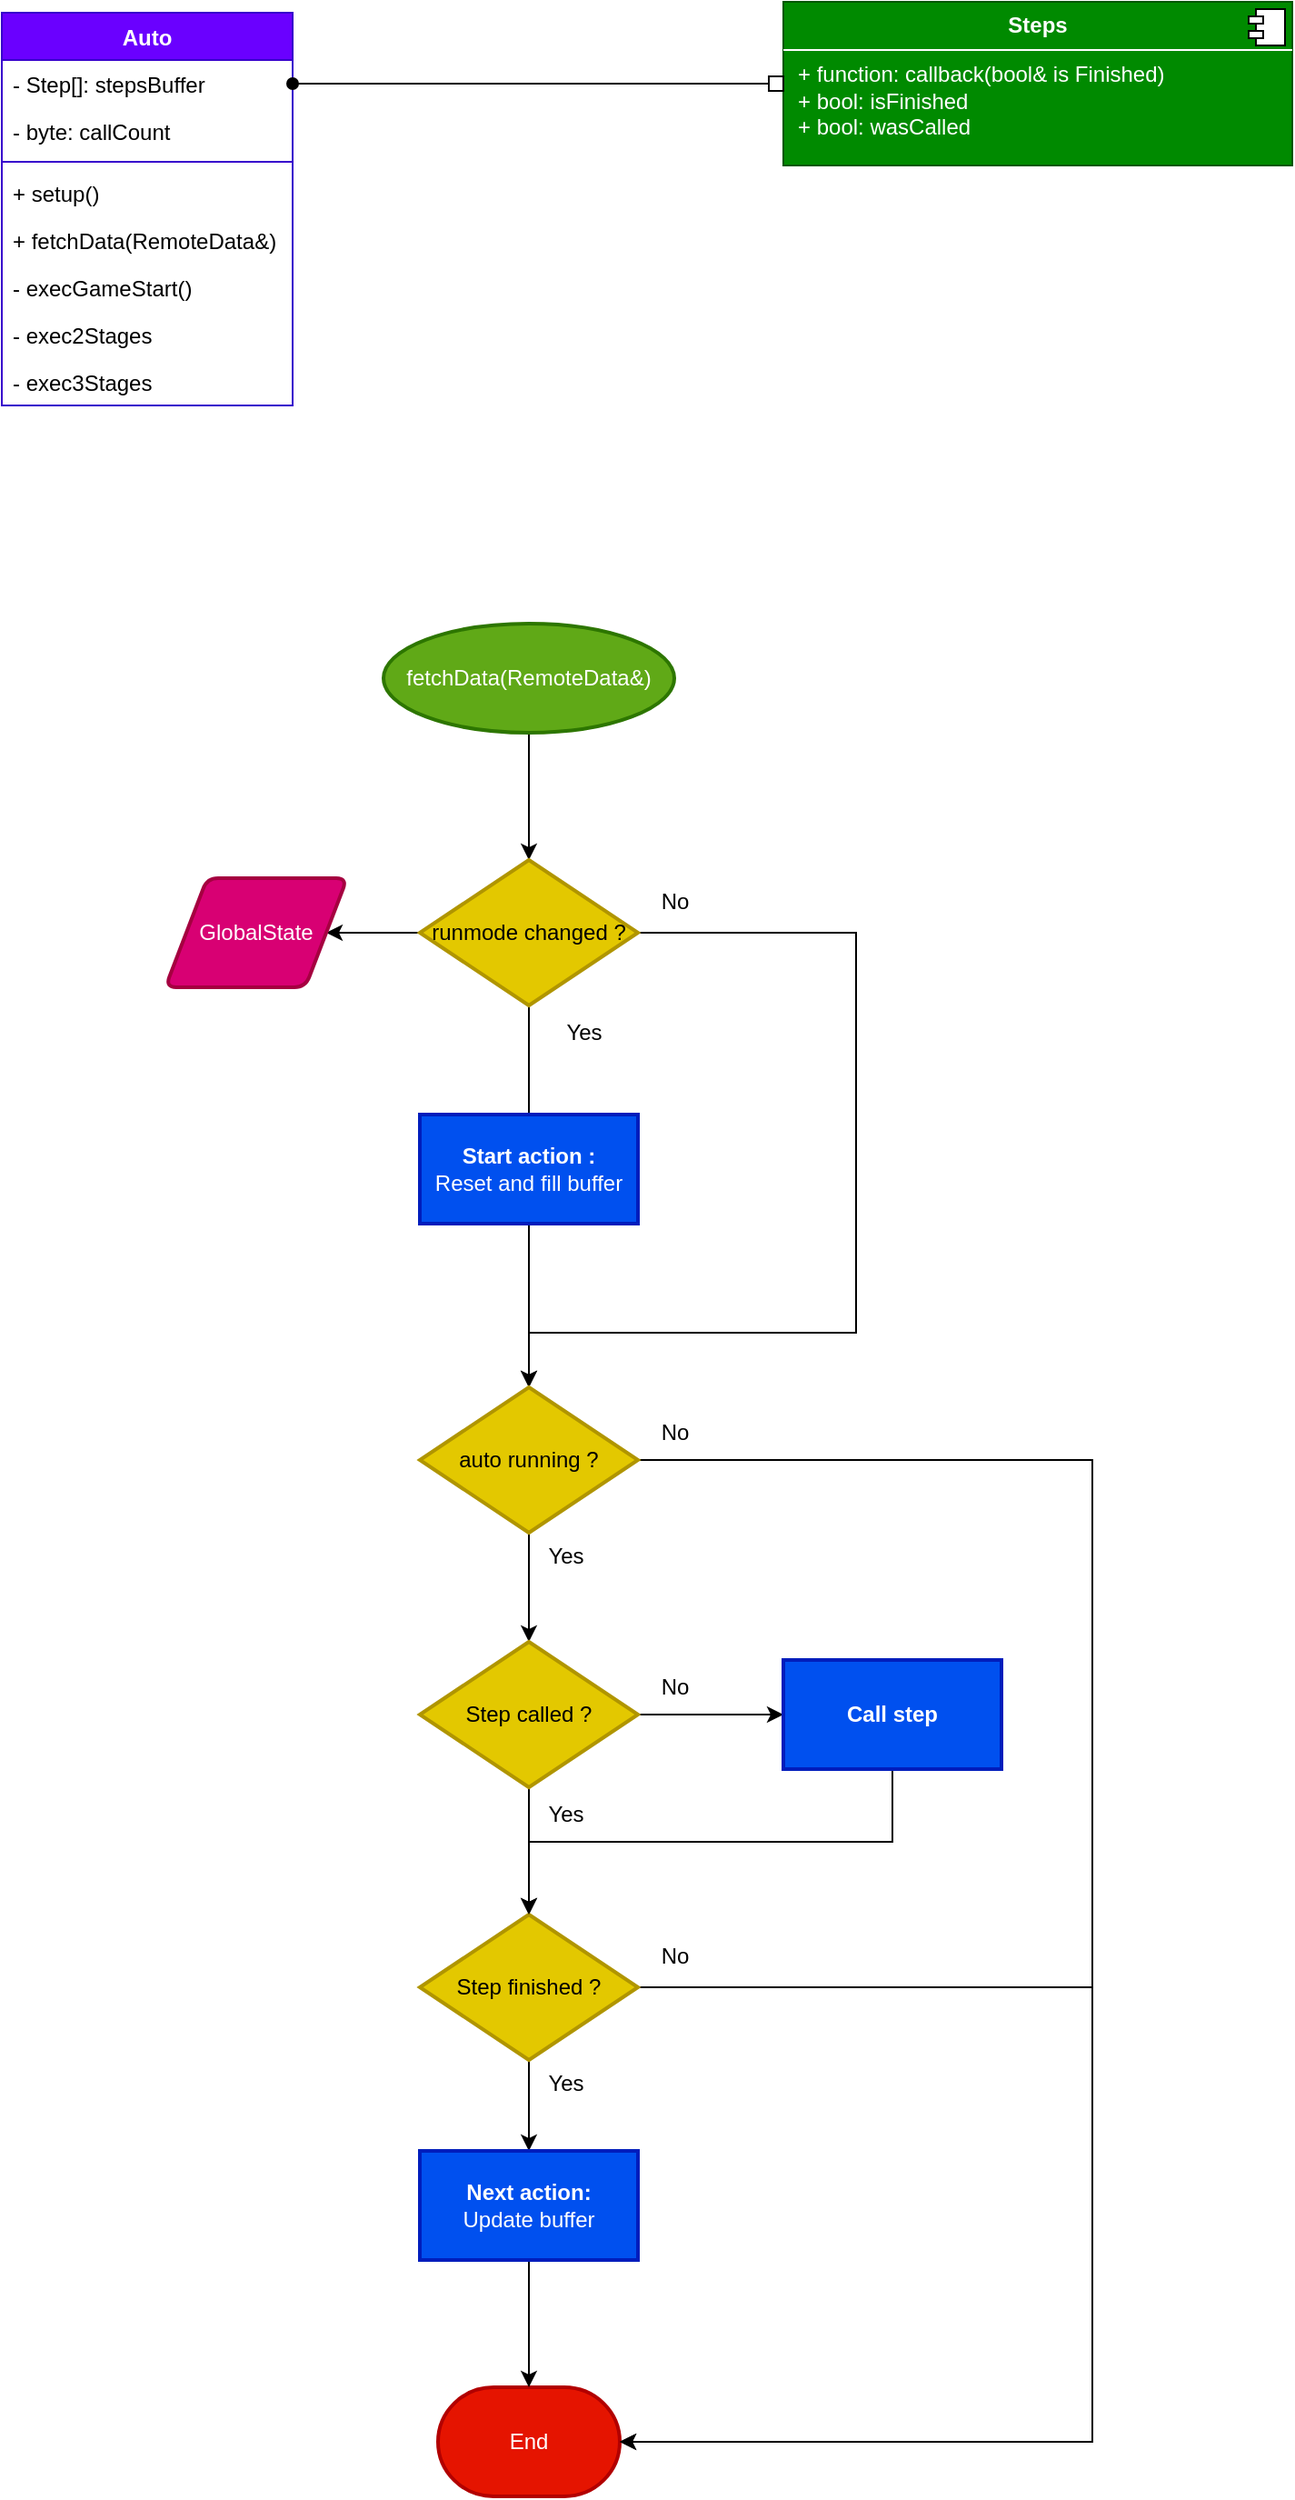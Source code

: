 <mxfile version="26.0.16">
  <diagram name="Page-1" id="W0ufF1aa6dRPiHGxZgUF">
    <mxGraphModel dx="1209" dy="752" grid="1" gridSize="10" guides="1" tooltips="1" connect="1" arrows="1" fold="1" page="1" pageScale="1" pageWidth="850" pageHeight="1100" math="0" shadow="0">
      <root>
        <mxCell id="0" />
        <mxCell id="1" parent="0" />
        <mxCell id="KQzsQCtYIXzzXKB5vo0p-1" value="Auto" style="swimlane;fontStyle=1;align=center;verticalAlign=top;childLayout=stackLayout;horizontal=1;startSize=26;horizontalStack=0;resizeParent=1;resizeParentMax=0;resizeLast=0;collapsible=1;marginBottom=0;whiteSpace=wrap;html=1;fillColor=#6a00ff;fontColor=#ffffff;strokeColor=#3700CC;" parent="1" vertex="1">
          <mxGeometry x="200" y="334" width="160" height="216" as="geometry" />
        </mxCell>
        <mxCell id="KQzsQCtYIXzzXKB5vo0p-9" value="- Step[]: stepsBuffer" style="text;strokeColor=none;fillColor=none;align=left;verticalAlign=top;spacingLeft=4;spacingRight=4;overflow=hidden;rotatable=0;points=[[0,0.5],[1,0.5]];portConstraint=eastwest;whiteSpace=wrap;html=1;" parent="KQzsQCtYIXzzXKB5vo0p-1" vertex="1">
          <mxGeometry y="26" width="160" height="26" as="geometry" />
        </mxCell>
        <mxCell id="KQzsQCtYIXzzXKB5vo0p-10" value="- byte: callCount" style="text;strokeColor=none;fillColor=none;align=left;verticalAlign=top;spacingLeft=4;spacingRight=4;overflow=hidden;rotatable=0;points=[[0,0.5],[1,0.5]];portConstraint=eastwest;whiteSpace=wrap;html=1;" parent="KQzsQCtYIXzzXKB5vo0p-1" vertex="1">
          <mxGeometry y="52" width="160" height="26" as="geometry" />
        </mxCell>
        <mxCell id="KQzsQCtYIXzzXKB5vo0p-3" value="" style="line;strokeWidth=1;fillColor=none;align=left;verticalAlign=middle;spacingTop=-1;spacingLeft=3;spacingRight=3;rotatable=0;labelPosition=right;points=[];portConstraint=eastwest;strokeColor=inherit;" parent="KQzsQCtYIXzzXKB5vo0p-1" vertex="1">
          <mxGeometry y="78" width="160" height="8" as="geometry" />
        </mxCell>
        <mxCell id="KQzsQCtYIXzzXKB5vo0p-4" value="+ setup()" style="text;strokeColor=none;fillColor=none;align=left;verticalAlign=top;spacingLeft=4;spacingRight=4;overflow=hidden;rotatable=0;points=[[0,0.5],[1,0.5]];portConstraint=eastwest;whiteSpace=wrap;html=1;" parent="KQzsQCtYIXzzXKB5vo0p-1" vertex="1">
          <mxGeometry y="86" width="160" height="26" as="geometry" />
        </mxCell>
        <mxCell id="KQzsQCtYIXzzXKB5vo0p-5" value="+ fetchData(RemoteData&amp;amp;)" style="text;strokeColor=none;fillColor=none;align=left;verticalAlign=top;spacingLeft=4;spacingRight=4;overflow=hidden;rotatable=0;points=[[0,0.5],[1,0.5]];portConstraint=eastwest;whiteSpace=wrap;html=1;" parent="KQzsQCtYIXzzXKB5vo0p-1" vertex="1">
          <mxGeometry y="112" width="160" height="26" as="geometry" />
        </mxCell>
        <mxCell id="KQzsQCtYIXzzXKB5vo0p-6" value="- execGameStart()" style="text;strokeColor=none;fillColor=none;align=left;verticalAlign=top;spacingLeft=4;spacingRight=4;overflow=hidden;rotatable=0;points=[[0,0.5],[1,0.5]];portConstraint=eastwest;whiteSpace=wrap;html=1;" parent="KQzsQCtYIXzzXKB5vo0p-1" vertex="1">
          <mxGeometry y="138" width="160" height="26" as="geometry" />
        </mxCell>
        <mxCell id="KQzsQCtYIXzzXKB5vo0p-7" value="- exec2Stages" style="text;strokeColor=none;fillColor=none;align=left;verticalAlign=top;spacingLeft=4;spacingRight=4;overflow=hidden;rotatable=0;points=[[0,0.5],[1,0.5]];portConstraint=eastwest;whiteSpace=wrap;html=1;" parent="KQzsQCtYIXzzXKB5vo0p-1" vertex="1">
          <mxGeometry y="164" width="160" height="26" as="geometry" />
        </mxCell>
        <mxCell id="KQzsQCtYIXzzXKB5vo0p-8" value="- exec3Stages" style="text;strokeColor=none;fillColor=none;align=left;verticalAlign=top;spacingLeft=4;spacingRight=4;overflow=hidden;rotatable=0;points=[[0,0.5],[1,0.5]];portConstraint=eastwest;whiteSpace=wrap;html=1;" parent="KQzsQCtYIXzzXKB5vo0p-1" vertex="1">
          <mxGeometry y="190" width="160" height="26" as="geometry" />
        </mxCell>
        <mxCell id="KQzsQCtYIXzzXKB5vo0p-11" value="&lt;p style=&quot;margin:0px;margin-top:6px;text-align:center;&quot;&gt;&lt;b&gt;Steps&lt;/b&gt;&lt;/p&gt;&lt;hr size=&quot;1&quot; style=&quot;border-style:solid;&quot;&gt;&lt;p style=&quot;margin:0px;margin-left:8px;&quot;&gt;+ function: callback(bool&amp;amp; is Finished)&lt;/p&gt;&lt;p style=&quot;margin:0px;margin-left:8px;&quot;&gt;+ bool: isFinished&lt;/p&gt;&lt;p style=&quot;margin:0px;margin-left:8px;&quot;&gt;+ bool: wasCalled&lt;/p&gt;" style="align=left;overflow=fill;html=1;dropTarget=0;whiteSpace=wrap;fillColor=#008a00;fontColor=#ffffff;strokeColor=#005700;" parent="1" vertex="1">
          <mxGeometry x="630" y="328" width="280" height="90" as="geometry" />
        </mxCell>
        <mxCell id="KQzsQCtYIXzzXKB5vo0p-12" value="" style="shape=component;jettyWidth=8;jettyHeight=4;" parent="KQzsQCtYIXzzXKB5vo0p-11" vertex="1">
          <mxGeometry x="1" width="20" height="20" relative="1" as="geometry">
            <mxPoint x="-24" y="4" as="offset" />
          </mxGeometry>
        </mxCell>
        <mxCell id="KQzsQCtYIXzzXKB5vo0p-13" style="edgeStyle=orthogonalEdgeStyle;rounded=0;orthogonalLoop=1;jettySize=auto;html=1;startArrow=oval;startFill=1;endArrow=box;endFill=0;" parent="1" source="KQzsQCtYIXzzXKB5vo0p-9" target="KQzsQCtYIXzzXKB5vo0p-11" edge="1">
          <mxGeometry relative="1" as="geometry" />
        </mxCell>
        <mxCell id="KQzsQCtYIXzzXKB5vo0p-17" value="" style="edgeStyle=orthogonalEdgeStyle;rounded=0;orthogonalLoop=1;jettySize=auto;html=1;" parent="1" source="KQzsQCtYIXzzXKB5vo0p-15" target="KQzsQCtYIXzzXKB5vo0p-16" edge="1">
          <mxGeometry relative="1" as="geometry" />
        </mxCell>
        <mxCell id="KQzsQCtYIXzzXKB5vo0p-15" value="&lt;span style=&quot;color: rgb(255, 255, 255); text-align: left;&quot;&gt;fetchData(RemoteData&amp;amp;)&lt;/span&gt;" style="strokeWidth=2;html=1;shape=mxgraph.flowchart.start_1;whiteSpace=wrap;fillColor=#60a917;fontColor=#ffffff;strokeColor=#2D7600;" parent="1" vertex="1">
          <mxGeometry x="410" y="670" width="160" height="60" as="geometry" />
        </mxCell>
        <mxCell id="KQzsQCtYIXzzXKB5vo0p-24" value="" style="edgeStyle=orthogonalEdgeStyle;rounded=0;orthogonalLoop=1;jettySize=auto;html=1;" parent="1" source="KQzsQCtYIXzzXKB5vo0p-16" edge="1">
          <mxGeometry relative="1" as="geometry">
            <mxPoint x="490" y="970" as="targetPoint" />
          </mxGeometry>
        </mxCell>
        <mxCell id="KQzsQCtYIXzzXKB5vo0p-28" style="edgeStyle=orthogonalEdgeStyle;rounded=0;orthogonalLoop=1;jettySize=auto;html=1;" parent="1" source="KQzsQCtYIXzzXKB5vo0p-16" target="KQzsQCtYIXzzXKB5vo0p-26" edge="1">
          <mxGeometry relative="1" as="geometry" />
        </mxCell>
        <mxCell id="KQzsQCtYIXzzXKB5vo0p-35" style="edgeStyle=orthogonalEdgeStyle;rounded=0;orthogonalLoop=1;jettySize=auto;html=1;entryX=0.5;entryY=0;entryDx=0;entryDy=0;" parent="1" source="KQzsQCtYIXzzXKB5vo0p-16" target="KQzsQCtYIXzzXKB5vo0p-32" edge="1">
          <mxGeometry relative="1" as="geometry">
            <Array as="points">
              <mxPoint x="670" y="840" />
              <mxPoint x="670" y="1060" />
              <mxPoint x="490" y="1060" />
            </Array>
          </mxGeometry>
        </mxCell>
        <mxCell id="KQzsQCtYIXzzXKB5vo0p-16" value="runmode changed ?" style="rhombus;whiteSpace=wrap;html=1;fillColor=#e3c800;strokeColor=#B09500;fontColor=#000000;strokeWidth=2;" parent="1" vertex="1">
          <mxGeometry x="430" y="800" width="120" height="80" as="geometry" />
        </mxCell>
        <mxCell id="KQzsQCtYIXzzXKB5vo0p-18" value="End" style="strokeWidth=2;html=1;shape=mxgraph.flowchart.terminator;whiteSpace=wrap;fillColor=#e51400;fontColor=#ffffff;strokeColor=#B20000;" parent="1" vertex="1">
          <mxGeometry x="440" y="1640" width="100" height="60" as="geometry" />
        </mxCell>
        <mxCell id="KQzsQCtYIXzzXKB5vo0p-20" value="No" style="text;html=1;align=center;verticalAlign=middle;resizable=0;points=[];autosize=1;strokeColor=none;fillColor=none;" parent="1" vertex="1">
          <mxGeometry x="550" y="808" width="40" height="30" as="geometry" />
        </mxCell>
        <mxCell id="KQzsQCtYIXzzXKB5vo0p-25" value="Yes" style="text;html=1;align=center;verticalAlign=middle;resizable=0;points=[];autosize=1;strokeColor=none;fillColor=none;" parent="1" vertex="1">
          <mxGeometry x="500" y="880" width="40" height="30" as="geometry" />
        </mxCell>
        <mxCell id="KQzsQCtYIXzzXKB5vo0p-26" value="GlobalState" style="shape=parallelogram;html=1;strokeWidth=2;perimeter=parallelogramPerimeter;whiteSpace=wrap;rounded=1;arcSize=12;size=0.23;fillColor=#d80073;fontColor=#ffffff;strokeColor=#A50040;" parent="1" vertex="1">
          <mxGeometry x="290" y="810" width="100" height="60" as="geometry" />
        </mxCell>
        <mxCell id="KQzsQCtYIXzzXKB5vo0p-36" style="edgeStyle=orthogonalEdgeStyle;rounded=0;orthogonalLoop=1;jettySize=auto;html=1;" parent="1" source="KQzsQCtYIXzzXKB5vo0p-30" target="KQzsQCtYIXzzXKB5vo0p-32" edge="1">
          <mxGeometry relative="1" as="geometry" />
        </mxCell>
        <mxCell id="KQzsQCtYIXzzXKB5vo0p-30" value="&lt;b&gt;Start action :&lt;/b&gt;&lt;div&gt;Reset and fill buffer&lt;/div&gt;" style="whiteSpace=wrap;html=1;fillColor=#0050ef;strokeColor=#001DBC;fontColor=#ffffff;strokeWidth=2;" parent="1" vertex="1">
          <mxGeometry x="430" y="940" width="120" height="60" as="geometry" />
        </mxCell>
        <mxCell id="KQzsQCtYIXzzXKB5vo0p-37" style="edgeStyle=orthogonalEdgeStyle;rounded=0;orthogonalLoop=1;jettySize=auto;html=1;" parent="1" source="KQzsQCtYIXzzXKB5vo0p-32" target="KQzsQCtYIXzzXKB5vo0p-18" edge="1">
          <mxGeometry relative="1" as="geometry">
            <Array as="points">
              <mxPoint x="800" y="1130" />
              <mxPoint x="800" y="1670" />
            </Array>
          </mxGeometry>
        </mxCell>
        <mxCell id="KQzsQCtYIXzzXKB5vo0p-41" style="edgeStyle=orthogonalEdgeStyle;rounded=0;orthogonalLoop=1;jettySize=auto;html=1;" parent="1" source="KQzsQCtYIXzzXKB5vo0p-32" target="KQzsQCtYIXzzXKB5vo0p-43" edge="1">
          <mxGeometry relative="1" as="geometry">
            <mxPoint x="490" y="1230" as="targetPoint" />
          </mxGeometry>
        </mxCell>
        <mxCell id="KQzsQCtYIXzzXKB5vo0p-32" value="auto running ?" style="rhombus;whiteSpace=wrap;html=1;fillColor=#e3c800;strokeColor=#B09500;fontColor=#000000;strokeWidth=2;" parent="1" vertex="1">
          <mxGeometry x="430" y="1090" width="120" height="80" as="geometry" />
        </mxCell>
        <mxCell id="KQzsQCtYIXzzXKB5vo0p-38" value="No" style="text;html=1;align=center;verticalAlign=middle;resizable=0;points=[];autosize=1;strokeColor=none;fillColor=none;" parent="1" vertex="1">
          <mxGeometry x="550" y="1100" width="40" height="30" as="geometry" />
        </mxCell>
        <mxCell id="KQzsQCtYIXzzXKB5vo0p-42" value="Yes" style="text;html=1;align=center;verticalAlign=middle;resizable=0;points=[];autosize=1;strokeColor=none;fillColor=none;" parent="1" vertex="1">
          <mxGeometry x="490" y="1168" width="40" height="30" as="geometry" />
        </mxCell>
        <mxCell id="KQzsQCtYIXzzXKB5vo0p-46" style="edgeStyle=orthogonalEdgeStyle;rounded=0;orthogonalLoop=1;jettySize=auto;html=1;" parent="1" source="KQzsQCtYIXzzXKB5vo0p-43" target="KQzsQCtYIXzzXKB5vo0p-45" edge="1">
          <mxGeometry relative="1" as="geometry" />
        </mxCell>
        <mxCell id="KQzsQCtYIXzzXKB5vo0p-49" value="" style="edgeStyle=orthogonalEdgeStyle;rounded=0;orthogonalLoop=1;jettySize=auto;html=1;" parent="1" source="KQzsQCtYIXzzXKB5vo0p-43" target="KQzsQCtYIXzzXKB5vo0p-48" edge="1">
          <mxGeometry relative="1" as="geometry" />
        </mxCell>
        <mxCell id="KQzsQCtYIXzzXKB5vo0p-43" value="Step called ?" style="rhombus;whiteSpace=wrap;html=1;fillColor=#e3c800;strokeColor=#B09500;fontColor=#000000;strokeWidth=2;" parent="1" vertex="1">
          <mxGeometry x="430" y="1230" width="120" height="80" as="geometry" />
        </mxCell>
        <mxCell id="KQzsQCtYIXzzXKB5vo0p-54" style="edgeStyle=orthogonalEdgeStyle;rounded=0;orthogonalLoop=1;jettySize=auto;html=1;" parent="1" source="KQzsQCtYIXzzXKB5vo0p-45" target="KQzsQCtYIXzzXKB5vo0p-53" edge="1">
          <mxGeometry relative="1" as="geometry" />
        </mxCell>
        <mxCell id="KQzsQCtYIXzzXKB5vo0p-56" style="edgeStyle=orthogonalEdgeStyle;rounded=0;orthogonalLoop=1;jettySize=auto;html=1;" parent="1" source="KQzsQCtYIXzzXKB5vo0p-45" target="KQzsQCtYIXzzXKB5vo0p-18" edge="1">
          <mxGeometry relative="1" as="geometry">
            <Array as="points">
              <mxPoint x="800" y="1420" />
              <mxPoint x="800" y="1670" />
            </Array>
          </mxGeometry>
        </mxCell>
        <mxCell id="KQzsQCtYIXzzXKB5vo0p-45" value="Step finished ?" style="rhombus;whiteSpace=wrap;html=1;fillColor=#e3c800;strokeColor=#B09500;fontColor=#000000;strokeWidth=2;" parent="1" vertex="1">
          <mxGeometry x="430" y="1380" width="120" height="80" as="geometry" />
        </mxCell>
        <mxCell id="KQzsQCtYIXzzXKB5vo0p-50" style="edgeStyle=orthogonalEdgeStyle;rounded=0;orthogonalLoop=1;jettySize=auto;html=1;" parent="1" source="KQzsQCtYIXzzXKB5vo0p-48" target="KQzsQCtYIXzzXKB5vo0p-45" edge="1">
          <mxGeometry relative="1" as="geometry">
            <Array as="points">
              <mxPoint x="690" y="1340" />
              <mxPoint x="490" y="1340" />
            </Array>
          </mxGeometry>
        </mxCell>
        <mxCell id="KQzsQCtYIXzzXKB5vo0p-48" value="&lt;b&gt;Call step&lt;/b&gt;" style="whiteSpace=wrap;html=1;fillColor=#0050ef;strokeColor=#001DBC;fontColor=#ffffff;strokeWidth=2;" parent="1" vertex="1">
          <mxGeometry x="630" y="1240" width="120" height="60" as="geometry" />
        </mxCell>
        <mxCell id="KQzsQCtYIXzzXKB5vo0p-51" value="No" style="text;html=1;align=center;verticalAlign=middle;resizable=0;points=[];autosize=1;strokeColor=none;fillColor=none;" parent="1" vertex="1">
          <mxGeometry x="550" y="1240" width="40" height="30" as="geometry" />
        </mxCell>
        <mxCell id="KQzsQCtYIXzzXKB5vo0p-52" value="Yes" style="text;html=1;align=center;verticalAlign=middle;resizable=0;points=[];autosize=1;strokeColor=none;fillColor=none;" parent="1" vertex="1">
          <mxGeometry x="490" y="1310" width="40" height="30" as="geometry" />
        </mxCell>
        <mxCell id="KQzsQCtYIXzzXKB5vo0p-58" style="edgeStyle=orthogonalEdgeStyle;rounded=0;orthogonalLoop=1;jettySize=auto;html=1;" parent="1" source="KQzsQCtYIXzzXKB5vo0p-53" target="KQzsQCtYIXzzXKB5vo0p-18" edge="1">
          <mxGeometry relative="1" as="geometry" />
        </mxCell>
        <mxCell id="KQzsQCtYIXzzXKB5vo0p-53" value="&lt;b&gt;Next action:&lt;/b&gt;&lt;br&gt;Update buffer" style="whiteSpace=wrap;html=1;fillColor=#0050ef;strokeColor=#001DBC;fontColor=#ffffff;strokeWidth=2;" parent="1" vertex="1">
          <mxGeometry x="430" y="1510" width="120" height="60" as="geometry" />
        </mxCell>
        <mxCell id="KQzsQCtYIXzzXKB5vo0p-55" value="Yes" style="text;html=1;align=center;verticalAlign=middle;resizable=0;points=[];autosize=1;strokeColor=none;fillColor=none;" parent="1" vertex="1">
          <mxGeometry x="490" y="1458" width="40" height="30" as="geometry" />
        </mxCell>
        <mxCell id="KQzsQCtYIXzzXKB5vo0p-57" value="No" style="text;html=1;align=center;verticalAlign=middle;resizable=0;points=[];autosize=1;strokeColor=none;fillColor=none;" parent="1" vertex="1">
          <mxGeometry x="550" y="1388" width="40" height="30" as="geometry" />
        </mxCell>
      </root>
    </mxGraphModel>
  </diagram>
</mxfile>
